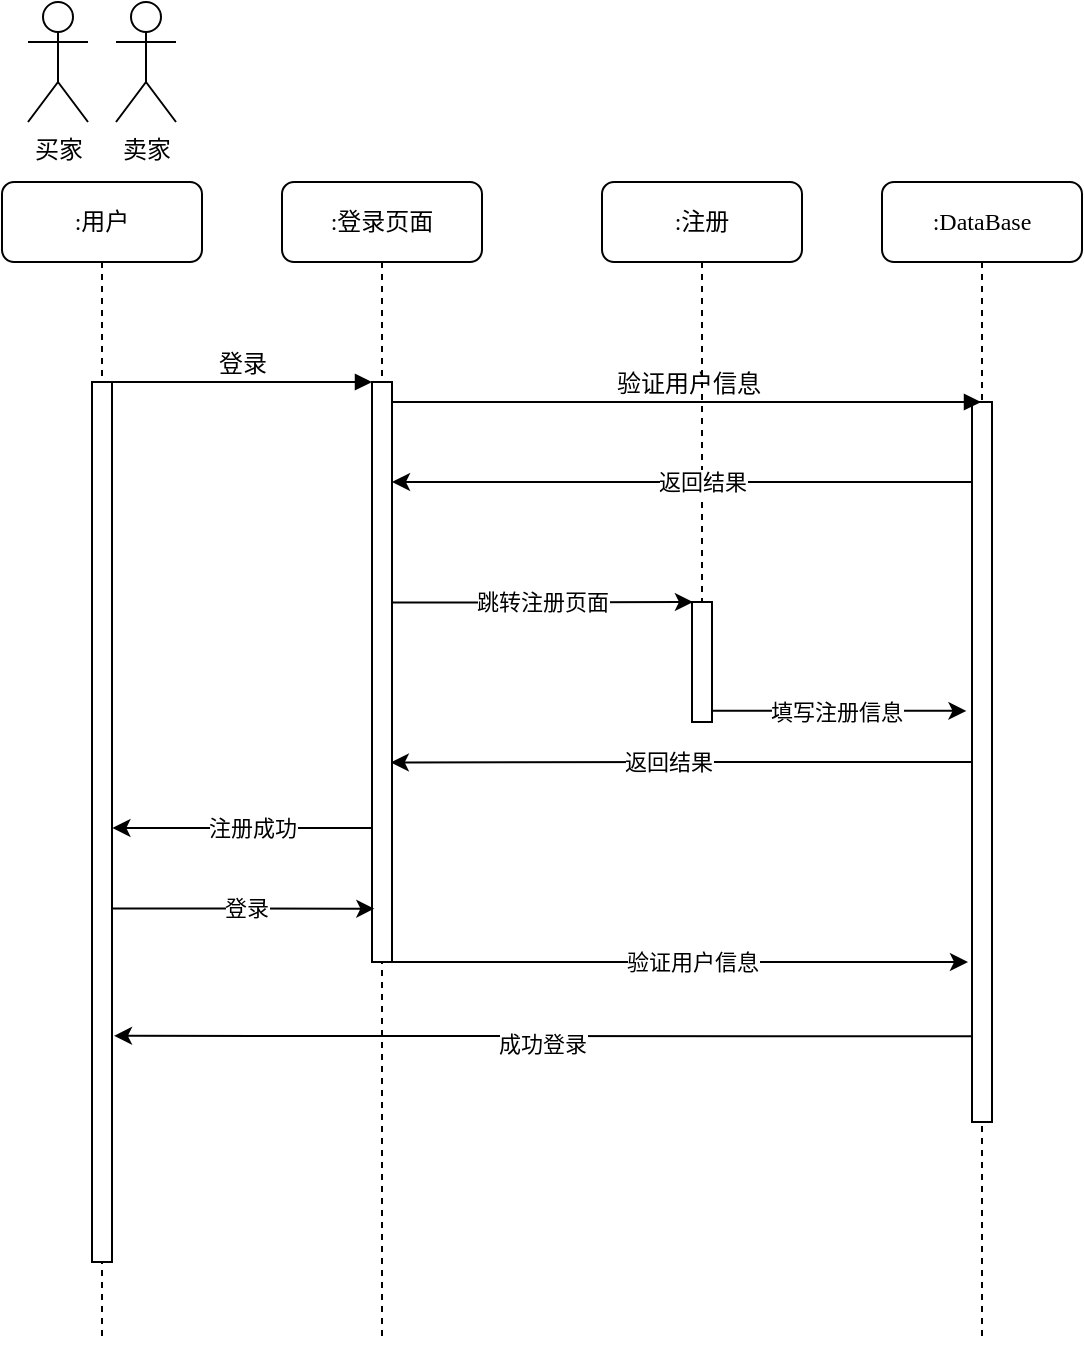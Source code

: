 <mxfile version="17.4.5" type="github">
  <diagram id="YK7-K6NsKfwhdY5rCfDZ" name="第 1 页">
    <mxGraphModel dx="1036" dy="557" grid="0" gridSize="10" guides="1" tooltips="1" connect="1" arrows="1" fold="1" page="1" pageScale="1" pageWidth="1169" pageHeight="827" math="0" shadow="0">
      <root>
        <mxCell id="0" />
        <mxCell id="1" parent="0" />
        <mxCell id="y6CdYXW4zDSo1EYGqRGQ-1" value=":登录页面" style="shape=umlLifeline;perimeter=lifelinePerimeter;whiteSpace=wrap;html=1;container=1;collapsible=0;recursiveResize=0;outlineConnect=0;rounded=1;shadow=0;comic=0;labelBackgroundColor=none;strokeWidth=1;fontFamily=Verdana;fontSize=12;align=center;" vertex="1" parent="1">
          <mxGeometry x="334" y="197" width="100" height="580" as="geometry" />
        </mxCell>
        <mxCell id="y6CdYXW4zDSo1EYGqRGQ-2" value="" style="html=1;points=[];perimeter=orthogonalPerimeter;rounded=0;shadow=0;comic=0;labelBackgroundColor=none;strokeWidth=1;fontFamily=Verdana;fontSize=12;align=center;" vertex="1" parent="y6CdYXW4zDSo1EYGqRGQ-1">
          <mxGeometry x="45" y="100" width="10" height="290" as="geometry" />
        </mxCell>
        <mxCell id="y6CdYXW4zDSo1EYGqRGQ-3" value=":注册" style="shape=umlLifeline;perimeter=lifelinePerimeter;whiteSpace=wrap;html=1;container=1;collapsible=0;recursiveResize=0;outlineConnect=0;rounded=1;shadow=0;comic=0;labelBackgroundColor=none;strokeWidth=1;fontFamily=Verdana;fontSize=12;align=center;" vertex="1" parent="1">
          <mxGeometry x="494" y="197" width="100" height="270" as="geometry" />
        </mxCell>
        <mxCell id="y6CdYXW4zDSo1EYGqRGQ-4" value="" style="html=1;points=[];perimeter=orthogonalPerimeter;rounded=0;shadow=0;comic=0;labelBackgroundColor=none;strokeWidth=1;fontFamily=Verdana;fontSize=12;align=center;" vertex="1" parent="y6CdYXW4zDSo1EYGqRGQ-3">
          <mxGeometry x="45" y="210" width="10" height="60" as="geometry" />
        </mxCell>
        <mxCell id="y6CdYXW4zDSo1EYGqRGQ-5" value=":DataBase" style="shape=umlLifeline;perimeter=lifelinePerimeter;whiteSpace=wrap;html=1;container=1;collapsible=0;recursiveResize=0;outlineConnect=0;rounded=1;shadow=0;comic=0;labelBackgroundColor=none;strokeWidth=1;fontFamily=Verdana;fontSize=12;align=center;" vertex="1" parent="1">
          <mxGeometry x="634" y="197" width="100" height="580" as="geometry" />
        </mxCell>
        <mxCell id="y6CdYXW4zDSo1EYGqRGQ-6" value="" style="html=1;points=[];perimeter=orthogonalPerimeter;rounded=0;shadow=0;comic=0;labelBackgroundColor=none;strokeWidth=1;fontFamily=Verdana;fontSize=12;align=center;" vertex="1" parent="y6CdYXW4zDSo1EYGqRGQ-5">
          <mxGeometry x="45" y="110" width="10" height="360" as="geometry" />
        </mxCell>
        <mxCell id="y6CdYXW4zDSo1EYGqRGQ-7" value=":用户" style="shape=umlLifeline;perimeter=lifelinePerimeter;whiteSpace=wrap;html=1;container=1;collapsible=0;recursiveResize=0;outlineConnect=0;rounded=1;shadow=0;comic=0;labelBackgroundColor=none;strokeWidth=1;fontFamily=Verdana;fontSize=12;align=center;" vertex="1" parent="1">
          <mxGeometry x="194" y="197" width="100" height="580" as="geometry" />
        </mxCell>
        <mxCell id="y6CdYXW4zDSo1EYGqRGQ-8" value="" style="html=1;points=[];perimeter=orthogonalPerimeter;rounded=0;shadow=0;comic=0;labelBackgroundColor=none;strokeWidth=1;fontFamily=Verdana;fontSize=12;align=center;" vertex="1" parent="y6CdYXW4zDSo1EYGqRGQ-7">
          <mxGeometry x="45" y="100" width="10" height="440" as="geometry" />
        </mxCell>
        <mxCell id="y6CdYXW4zDSo1EYGqRGQ-9" style="edgeStyle=orthogonalEdgeStyle;rounded=0;orthogonalLoop=1;jettySize=auto;html=1;" edge="1" parent="1" source="y6CdYXW4zDSo1EYGqRGQ-6" target="y6CdYXW4zDSo1EYGqRGQ-2">
          <mxGeometry relative="1" as="geometry">
            <Array as="points">
              <mxPoint x="584" y="347" />
              <mxPoint x="584" y="347" />
            </Array>
          </mxGeometry>
        </mxCell>
        <mxCell id="y6CdYXW4zDSo1EYGqRGQ-10" value="返回结果" style="edgeLabel;html=1;align=center;verticalAlign=middle;resizable=0;points=[];" vertex="1" connectable="0" parent="y6CdYXW4zDSo1EYGqRGQ-9">
          <mxGeometry x="0.19" y="2" relative="1" as="geometry">
            <mxPoint x="37" y="-2" as="offset" />
          </mxGeometry>
        </mxCell>
        <mxCell id="y6CdYXW4zDSo1EYGqRGQ-11" style="edgeStyle=orthogonalEdgeStyle;rounded=0;orthogonalLoop=1;jettySize=auto;html=1;entryX=0.94;entryY=0.656;entryDx=0;entryDy=0;entryPerimeter=0;" edge="1" parent="1" source="y6CdYXW4zDSo1EYGqRGQ-6" target="y6CdYXW4zDSo1EYGqRGQ-2">
          <mxGeometry relative="1" as="geometry">
            <mxPoint x="392" y="487" as="targetPoint" />
          </mxGeometry>
        </mxCell>
        <mxCell id="y6CdYXW4zDSo1EYGqRGQ-12" value="返回结果" style="edgeLabel;html=1;align=center;verticalAlign=middle;resizable=0;points=[];" vertex="1" connectable="0" parent="y6CdYXW4zDSo1EYGqRGQ-11">
          <mxGeometry x="0.174" relative="1" as="geometry">
            <mxPoint x="18" as="offset" />
          </mxGeometry>
        </mxCell>
        <mxCell id="y6CdYXW4zDSo1EYGqRGQ-13" value="登录" style="html=1;verticalAlign=bottom;endArrow=block;entryX=0;entryY=0;labelBackgroundColor=none;fontFamily=Verdana;fontSize=12;edgeStyle=elbowEdgeStyle;elbow=vertical;" edge="1" parent="1" source="y6CdYXW4zDSo1EYGqRGQ-8" target="y6CdYXW4zDSo1EYGqRGQ-2">
          <mxGeometry relative="1" as="geometry">
            <mxPoint x="314" y="307" as="sourcePoint" />
          </mxGeometry>
        </mxCell>
        <mxCell id="y6CdYXW4zDSo1EYGqRGQ-14" value="验证用户信息" style="html=1;verticalAlign=bottom;endArrow=block;labelBackgroundColor=none;fontFamily=Verdana;fontSize=12;edgeStyle=elbowEdgeStyle;elbow=vertical;" edge="1" parent="1" source="y6CdYXW4zDSo1EYGqRGQ-2" target="y6CdYXW4zDSo1EYGqRGQ-5">
          <mxGeometry relative="1" as="geometry">
            <mxPoint x="464" y="317" as="sourcePoint" />
            <Array as="points">
              <mxPoint x="604" y="307" />
            </Array>
          </mxGeometry>
        </mxCell>
        <mxCell id="y6CdYXW4zDSo1EYGqRGQ-15" style="edgeStyle=orthogonalEdgeStyle;rounded=0;orthogonalLoop=1;jettySize=auto;html=1;entryX=0.046;entryY=0.043;entryDx=0;entryDy=0;entryPerimeter=0;" edge="1" parent="1">
          <mxGeometry relative="1" as="geometry">
            <mxPoint x="389" y="407.27" as="sourcePoint" />
            <mxPoint x="539.46" y="407" as="targetPoint" />
            <Array as="points">
              <mxPoint x="414" y="407.27" />
              <mxPoint x="414" y="407.27" />
            </Array>
          </mxGeometry>
        </mxCell>
        <mxCell id="y6CdYXW4zDSo1EYGqRGQ-16" value="跳转注册页面" style="edgeLabel;html=1;align=center;verticalAlign=middle;resizable=0;points=[];" vertex="1" connectable="0" parent="y6CdYXW4zDSo1EYGqRGQ-15">
          <mxGeometry x="-0.219" y="-1" relative="1" as="geometry">
            <mxPoint x="16" y="-1" as="offset" />
          </mxGeometry>
        </mxCell>
        <mxCell id="y6CdYXW4zDSo1EYGqRGQ-17" style="edgeStyle=orthogonalEdgeStyle;rounded=0;orthogonalLoop=1;jettySize=auto;html=1;entryX=-0.278;entryY=0.429;entryDx=0;entryDy=0;entryPerimeter=0;" edge="1" parent="1" source="y6CdYXW4zDSo1EYGqRGQ-4" target="y6CdYXW4zDSo1EYGqRGQ-6">
          <mxGeometry relative="1" as="geometry">
            <mxPoint x="684" y="462" as="targetPoint" />
            <Array as="points">
              <mxPoint x="614" y="461" />
            </Array>
          </mxGeometry>
        </mxCell>
        <mxCell id="y6CdYXW4zDSo1EYGqRGQ-18" value="填写注册信息" style="edgeLabel;html=1;align=center;verticalAlign=middle;resizable=0;points=[];" vertex="1" connectable="0" parent="y6CdYXW4zDSo1EYGqRGQ-17">
          <mxGeometry x="-0.289" y="1" relative="1" as="geometry">
            <mxPoint x="17" y="1" as="offset" />
          </mxGeometry>
        </mxCell>
        <mxCell id="y6CdYXW4zDSo1EYGqRGQ-19" style="edgeStyle=orthogonalEdgeStyle;rounded=0;orthogonalLoop=1;jettySize=auto;html=1;entryX=0.116;entryY=0.908;entryDx=0;entryDy=0;entryPerimeter=0;" edge="1" parent="1" source="y6CdYXW4zDSo1EYGqRGQ-8" target="y6CdYXW4zDSo1EYGqRGQ-2">
          <mxGeometry relative="1" as="geometry">
            <Array as="points">
              <mxPoint x="314" y="560" />
            </Array>
          </mxGeometry>
        </mxCell>
        <mxCell id="y6CdYXW4zDSo1EYGqRGQ-20" value="登录" style="edgeLabel;html=1;align=center;verticalAlign=middle;resizable=0;points=[];" vertex="1" connectable="0" parent="y6CdYXW4zDSo1EYGqRGQ-19">
          <mxGeometry x="-0.151" y="-1" relative="1" as="geometry">
            <mxPoint x="11" y="-2" as="offset" />
          </mxGeometry>
        </mxCell>
        <mxCell id="y6CdYXW4zDSo1EYGqRGQ-21" style="edgeStyle=orthogonalEdgeStyle;rounded=0;orthogonalLoop=1;jettySize=auto;html=1;" edge="1" parent="1" source="y6CdYXW4zDSo1EYGqRGQ-2">
          <mxGeometry relative="1" as="geometry">
            <mxPoint x="677" y="587" as="targetPoint" />
            <Array as="points">
              <mxPoint x="677" y="587" />
            </Array>
          </mxGeometry>
        </mxCell>
        <mxCell id="y6CdYXW4zDSo1EYGqRGQ-22" value="验证用户信息" style="edgeLabel;html=1;align=center;verticalAlign=middle;resizable=0;points=[];" vertex="1" connectable="0" parent="y6CdYXW4zDSo1EYGqRGQ-21">
          <mxGeometry x="-0.111" y="2" relative="1" as="geometry">
            <mxPoint x="22" y="2" as="offset" />
          </mxGeometry>
        </mxCell>
        <mxCell id="y6CdYXW4zDSo1EYGqRGQ-23" value="" style="endArrow=classic;html=1;rounded=0;entryX=1.1;entryY=0.743;entryDx=0;entryDy=0;entryPerimeter=0;exitX=-0.011;exitY=0.881;exitDx=0;exitDy=0;exitPerimeter=0;" edge="1" parent="1" source="y6CdYXW4zDSo1EYGqRGQ-6" target="y6CdYXW4zDSo1EYGqRGQ-8">
          <mxGeometry width="50" height="50" relative="1" as="geometry">
            <mxPoint x="674" y="624" as="sourcePoint" />
            <mxPoint x="524" y="707" as="targetPoint" />
          </mxGeometry>
        </mxCell>
        <mxCell id="y6CdYXW4zDSo1EYGqRGQ-24" value="成功登录" style="edgeLabel;html=1;align=center;verticalAlign=middle;resizable=0;points=[];" vertex="1" connectable="0" parent="y6CdYXW4zDSo1EYGqRGQ-23">
          <mxGeometry x="-0.104" y="4" relative="1" as="geometry">
            <mxPoint x="-23" as="offset" />
          </mxGeometry>
        </mxCell>
        <mxCell id="y6CdYXW4zDSo1EYGqRGQ-25" style="edgeStyle=orthogonalEdgeStyle;rounded=0;orthogonalLoop=1;jettySize=auto;html=1;entryX=1.019;entryY=0.509;entryDx=0;entryDy=0;entryPerimeter=0;" edge="1" parent="1" source="y6CdYXW4zDSo1EYGqRGQ-2" target="y6CdYXW4zDSo1EYGqRGQ-8">
          <mxGeometry relative="1" as="geometry">
            <Array as="points">
              <mxPoint x="249" y="520" />
            </Array>
          </mxGeometry>
        </mxCell>
        <mxCell id="y6CdYXW4zDSo1EYGqRGQ-26" value="注册成功" style="edgeLabel;html=1;align=center;verticalAlign=middle;resizable=0;points=[];" vertex="1" connectable="0" parent="y6CdYXW4zDSo1EYGqRGQ-25">
          <mxGeometry x="-0.072" relative="1" as="geometry">
            <mxPoint as="offset" />
          </mxGeometry>
        </mxCell>
        <mxCell id="y6CdYXW4zDSo1EYGqRGQ-27" value="买家" style="shape=umlActor;verticalLabelPosition=bottom;verticalAlign=top;html=1;outlineConnect=0;" vertex="1" parent="1">
          <mxGeometry x="207" y="107" width="30" height="60" as="geometry" />
        </mxCell>
        <mxCell id="y6CdYXW4zDSo1EYGqRGQ-28" value="卖家" style="shape=umlActor;verticalLabelPosition=bottom;verticalAlign=top;html=1;outlineConnect=0;" vertex="1" parent="1">
          <mxGeometry x="251" y="107" width="30" height="60" as="geometry" />
        </mxCell>
      </root>
    </mxGraphModel>
  </diagram>
</mxfile>
